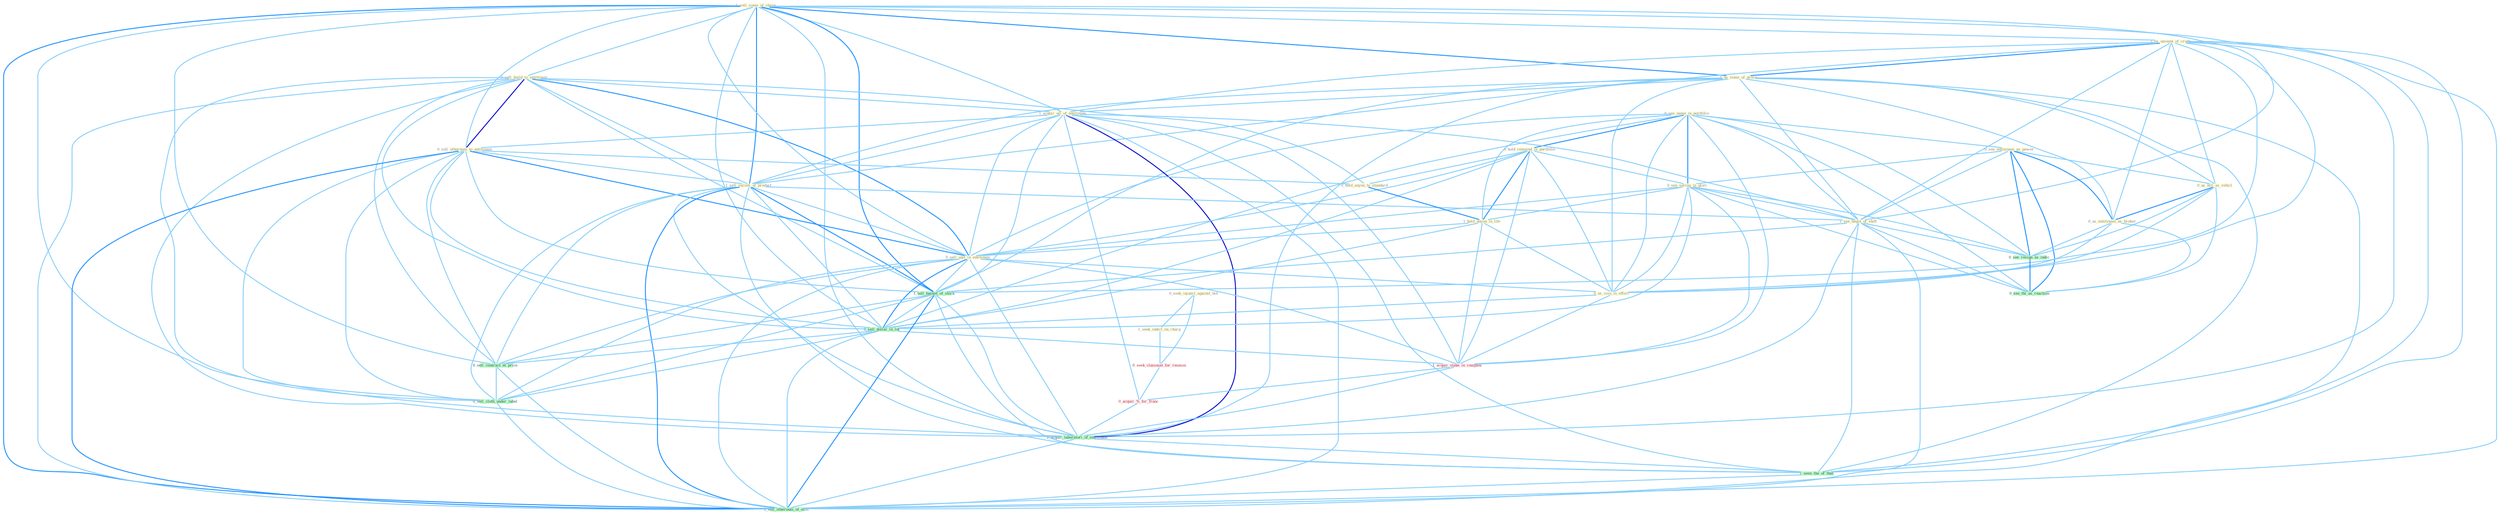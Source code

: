 Graph G{ 
    node
    [shape=polygon,style=filled,width=.5,height=.06,color="#BDFCC9",fixedsize=true,fontsize=4,
    fontcolor="#2f4f4f"];
    {node
    [color="#ffffe0", fontcolor="#8b7d6b"] "0_see_name_in_portfolio " "1_sell_some_of_share " "0_sell_build_to_entitynam " "0_see_entitynam_as_power " "1_us_amount_of_crude " "1_us_some_of_proce " "1_acquir_all_of_entitynam " "0_seek_injunct_against_bid " "0_hold_remaind_in_portfolio " "0_us_bill_as_vehicl " "0_sell_othernum_to_entitynam " "1_sell_varieti_of_product " "0_see_spring_in_glori " "0_us_entitynam_as_broker " "0_hold_anyon_to_standard " "1_hold_anyon_in_life " "1_see_begin_of_shift " "0_sell_unit_in_entitynam " "0_us_issu_in_effort " "1_seek_indict_on_charg "}
{node [color="#fff0f5", fontcolor="#b22222"] "0_seek_classmat_for_reunion " "1_acquir_stake_in_compani " "0_acquir_%_for_franc "}
edge [color="#B0E2FF"];

	"0_see_name_in_portfolio " -- "0_see_entitynam_as_power " [w="1", color="#87cefa" ];
	"0_see_name_in_portfolio " -- "0_hold_remaind_in_portfolio " [w="2", color="#1e90ff" , len=0.8];
	"0_see_name_in_portfolio " -- "0_see_spring_in_glori " [w="2", color="#1e90ff" , len=0.8];
	"0_see_name_in_portfolio " -- "1_hold_anyon_in_life " [w="1", color="#87cefa" ];
	"0_see_name_in_portfolio " -- "1_see_begin_of_shift " [w="1", color="#87cefa" ];
	"0_see_name_in_portfolio " -- "0_sell_unit_in_entitynam " [w="1", color="#87cefa" ];
	"0_see_name_in_portfolio " -- "0_us_issu_in_effort " [w="1", color="#87cefa" ];
	"0_see_name_in_portfolio " -- "0_sell_dollar_in_lot " [w="1", color="#87cefa" ];
	"0_see_name_in_portfolio " -- "0_see_resign_as_indic " [w="1", color="#87cefa" ];
	"0_see_name_in_portfolio " -- "1_acquir_stake_in_compani " [w="1", color="#87cefa" ];
	"0_see_name_in_portfolio " -- "0_see_thi_as_reaction " [w="1", color="#87cefa" ];
	"1_sell_some_of_share " -- "0_sell_build_to_entitynam " [w="1", color="#87cefa" ];
	"1_sell_some_of_share " -- "1_us_amount_of_crude " [w="1", color="#87cefa" ];
	"1_sell_some_of_share " -- "1_us_some_of_proce " [w="2", color="#1e90ff" , len=0.8];
	"1_sell_some_of_share " -- "1_acquir_all_of_entitynam " [w="1", color="#87cefa" ];
	"1_sell_some_of_share " -- "0_sell_othernum_to_entitynam " [w="1", color="#87cefa" ];
	"1_sell_some_of_share " -- "1_sell_varieti_of_product " [w="2", color="#1e90ff" , len=0.8];
	"1_sell_some_of_share " -- "1_see_begin_of_shift " [w="1", color="#87cefa" ];
	"1_sell_some_of_share " -- "0_sell_unit_in_entitynam " [w="1", color="#87cefa" ];
	"1_sell_some_of_share " -- "1_sell_basket_of_stock " [w="2", color="#1e90ff" , len=0.8];
	"1_sell_some_of_share " -- "0_sell_dollar_in_lot " [w="1", color="#87cefa" ];
	"1_sell_some_of_share " -- "0_sell_contract_at_price " [w="1", color="#87cefa" ];
	"1_sell_some_of_share " -- "1_acquir_laboratori_of_entitynam " [w="1", color="#87cefa" ];
	"1_sell_some_of_share " -- "0_sell_cloth_under_label " [w="1", color="#87cefa" ];
	"1_sell_some_of_share " -- "1_seen_the_of_that " [w="1", color="#87cefa" ];
	"1_sell_some_of_share " -- "1_sell_othernum_of_offic " [w="2", color="#1e90ff" , len=0.8];
	"0_sell_build_to_entitynam " -- "1_acquir_all_of_entitynam " [w="1", color="#87cefa" ];
	"0_sell_build_to_entitynam " -- "0_sell_othernum_to_entitynam " [w="3", color="#0000cd" , len=0.6];
	"0_sell_build_to_entitynam " -- "1_sell_varieti_of_product " [w="1", color="#87cefa" ];
	"0_sell_build_to_entitynam " -- "0_hold_anyon_to_standard " [w="1", color="#87cefa" ];
	"0_sell_build_to_entitynam " -- "0_sell_unit_in_entitynam " [w="2", color="#1e90ff" , len=0.8];
	"0_sell_build_to_entitynam " -- "1_sell_basket_of_stock " [w="1", color="#87cefa" ];
	"0_sell_build_to_entitynam " -- "0_sell_dollar_in_lot " [w="1", color="#87cefa" ];
	"0_sell_build_to_entitynam " -- "0_sell_contract_at_price " [w="1", color="#87cefa" ];
	"0_sell_build_to_entitynam " -- "1_acquir_laboratori_of_entitynam " [w="1", color="#87cefa" ];
	"0_sell_build_to_entitynam " -- "0_sell_cloth_under_label " [w="1", color="#87cefa" ];
	"0_sell_build_to_entitynam " -- "1_sell_othernum_of_offic " [w="1", color="#87cefa" ];
	"0_see_entitynam_as_power " -- "0_us_bill_as_vehicl " [w="1", color="#87cefa" ];
	"0_see_entitynam_as_power " -- "0_see_spring_in_glori " [w="1", color="#87cefa" ];
	"0_see_entitynam_as_power " -- "0_us_entitynam_as_broker " [w="2", color="#1e90ff" , len=0.8];
	"0_see_entitynam_as_power " -- "1_see_begin_of_shift " [w="1", color="#87cefa" ];
	"0_see_entitynam_as_power " -- "0_see_resign_as_indic " [w="2", color="#1e90ff" , len=0.8];
	"0_see_entitynam_as_power " -- "0_see_thi_as_reaction " [w="2", color="#1e90ff" , len=0.8];
	"1_us_amount_of_crude " -- "1_us_some_of_proce " [w="2", color="#1e90ff" , len=0.8];
	"1_us_amount_of_crude " -- "1_acquir_all_of_entitynam " [w="1", color="#87cefa" ];
	"1_us_amount_of_crude " -- "0_us_bill_as_vehicl " [w="1", color="#87cefa" ];
	"1_us_amount_of_crude " -- "1_sell_varieti_of_product " [w="1", color="#87cefa" ];
	"1_us_amount_of_crude " -- "0_us_entitynam_as_broker " [w="1", color="#87cefa" ];
	"1_us_amount_of_crude " -- "1_see_begin_of_shift " [w="1", color="#87cefa" ];
	"1_us_amount_of_crude " -- "0_us_issu_in_effort " [w="1", color="#87cefa" ];
	"1_us_amount_of_crude " -- "1_sell_basket_of_stock " [w="1", color="#87cefa" ];
	"1_us_amount_of_crude " -- "1_acquir_laboratori_of_entitynam " [w="1", color="#87cefa" ];
	"1_us_amount_of_crude " -- "1_seen_the_of_that " [w="1", color="#87cefa" ];
	"1_us_amount_of_crude " -- "1_sell_othernum_of_offic " [w="1", color="#87cefa" ];
	"1_us_some_of_proce " -- "1_acquir_all_of_entitynam " [w="1", color="#87cefa" ];
	"1_us_some_of_proce " -- "0_us_bill_as_vehicl " [w="1", color="#87cefa" ];
	"1_us_some_of_proce " -- "1_sell_varieti_of_product " [w="1", color="#87cefa" ];
	"1_us_some_of_proce " -- "0_us_entitynam_as_broker " [w="1", color="#87cefa" ];
	"1_us_some_of_proce " -- "1_see_begin_of_shift " [w="1", color="#87cefa" ];
	"1_us_some_of_proce " -- "0_us_issu_in_effort " [w="1", color="#87cefa" ];
	"1_us_some_of_proce " -- "1_sell_basket_of_stock " [w="1", color="#87cefa" ];
	"1_us_some_of_proce " -- "1_acquir_laboratori_of_entitynam " [w="1", color="#87cefa" ];
	"1_us_some_of_proce " -- "1_seen_the_of_that " [w="1", color="#87cefa" ];
	"1_us_some_of_proce " -- "1_sell_othernum_of_offic " [w="1", color="#87cefa" ];
	"1_acquir_all_of_entitynam " -- "0_sell_othernum_to_entitynam " [w="1", color="#87cefa" ];
	"1_acquir_all_of_entitynam " -- "1_sell_varieti_of_product " [w="1", color="#87cefa" ];
	"1_acquir_all_of_entitynam " -- "1_see_begin_of_shift " [w="1", color="#87cefa" ];
	"1_acquir_all_of_entitynam " -- "0_sell_unit_in_entitynam " [w="1", color="#87cefa" ];
	"1_acquir_all_of_entitynam " -- "1_sell_basket_of_stock " [w="1", color="#87cefa" ];
	"1_acquir_all_of_entitynam " -- "1_acquir_stake_in_compani " [w="1", color="#87cefa" ];
	"1_acquir_all_of_entitynam " -- "0_acquir_%_for_franc " [w="1", color="#87cefa" ];
	"1_acquir_all_of_entitynam " -- "1_acquir_laboratori_of_entitynam " [w="3", color="#0000cd" , len=0.6];
	"1_acquir_all_of_entitynam " -- "1_seen_the_of_that " [w="1", color="#87cefa" ];
	"1_acquir_all_of_entitynam " -- "1_sell_othernum_of_offic " [w="1", color="#87cefa" ];
	"0_seek_injunct_against_bid " -- "1_seek_indict_on_charg " [w="1", color="#87cefa" ];
	"0_seek_injunct_against_bid " -- "0_seek_classmat_for_reunion " [w="1", color="#87cefa" ];
	"0_hold_remaind_in_portfolio " -- "0_see_spring_in_glori " [w="1", color="#87cefa" ];
	"0_hold_remaind_in_portfolio " -- "0_hold_anyon_to_standard " [w="1", color="#87cefa" ];
	"0_hold_remaind_in_portfolio " -- "1_hold_anyon_in_life " [w="2", color="#1e90ff" , len=0.8];
	"0_hold_remaind_in_portfolio " -- "0_sell_unit_in_entitynam " [w="1", color="#87cefa" ];
	"0_hold_remaind_in_portfolio " -- "0_us_issu_in_effort " [w="1", color="#87cefa" ];
	"0_hold_remaind_in_portfolio " -- "0_sell_dollar_in_lot " [w="1", color="#87cefa" ];
	"0_hold_remaind_in_portfolio " -- "1_acquir_stake_in_compani " [w="1", color="#87cefa" ];
	"0_us_bill_as_vehicl " -- "0_us_entitynam_as_broker " [w="2", color="#1e90ff" , len=0.8];
	"0_us_bill_as_vehicl " -- "0_us_issu_in_effort " [w="1", color="#87cefa" ];
	"0_us_bill_as_vehicl " -- "0_see_resign_as_indic " [w="1", color="#87cefa" ];
	"0_us_bill_as_vehicl " -- "0_see_thi_as_reaction " [w="1", color="#87cefa" ];
	"0_sell_othernum_to_entitynam " -- "1_sell_varieti_of_product " [w="1", color="#87cefa" ];
	"0_sell_othernum_to_entitynam " -- "0_hold_anyon_to_standard " [w="1", color="#87cefa" ];
	"0_sell_othernum_to_entitynam " -- "0_sell_unit_in_entitynam " [w="2", color="#1e90ff" , len=0.8];
	"0_sell_othernum_to_entitynam " -- "1_sell_basket_of_stock " [w="1", color="#87cefa" ];
	"0_sell_othernum_to_entitynam " -- "0_sell_dollar_in_lot " [w="1", color="#87cefa" ];
	"0_sell_othernum_to_entitynam " -- "0_sell_contract_at_price " [w="1", color="#87cefa" ];
	"0_sell_othernum_to_entitynam " -- "1_acquir_laboratori_of_entitynam " [w="1", color="#87cefa" ];
	"0_sell_othernum_to_entitynam " -- "0_sell_cloth_under_label " [w="1", color="#87cefa" ];
	"0_sell_othernum_to_entitynam " -- "1_sell_othernum_of_offic " [w="2", color="#1e90ff" , len=0.8];
	"1_sell_varieti_of_product " -- "1_see_begin_of_shift " [w="1", color="#87cefa" ];
	"1_sell_varieti_of_product " -- "0_sell_unit_in_entitynam " [w="1", color="#87cefa" ];
	"1_sell_varieti_of_product " -- "1_sell_basket_of_stock " [w="2", color="#1e90ff" , len=0.8];
	"1_sell_varieti_of_product " -- "0_sell_dollar_in_lot " [w="1", color="#87cefa" ];
	"1_sell_varieti_of_product " -- "0_sell_contract_at_price " [w="1", color="#87cefa" ];
	"1_sell_varieti_of_product " -- "1_acquir_laboratori_of_entitynam " [w="1", color="#87cefa" ];
	"1_sell_varieti_of_product " -- "0_sell_cloth_under_label " [w="1", color="#87cefa" ];
	"1_sell_varieti_of_product " -- "1_seen_the_of_that " [w="1", color="#87cefa" ];
	"1_sell_varieti_of_product " -- "1_sell_othernum_of_offic " [w="2", color="#1e90ff" , len=0.8];
	"0_see_spring_in_glori " -- "1_hold_anyon_in_life " [w="1", color="#87cefa" ];
	"0_see_spring_in_glori " -- "1_see_begin_of_shift " [w="1", color="#87cefa" ];
	"0_see_spring_in_glori " -- "0_sell_unit_in_entitynam " [w="1", color="#87cefa" ];
	"0_see_spring_in_glori " -- "0_us_issu_in_effort " [w="1", color="#87cefa" ];
	"0_see_spring_in_glori " -- "0_sell_dollar_in_lot " [w="1", color="#87cefa" ];
	"0_see_spring_in_glori " -- "0_see_resign_as_indic " [w="1", color="#87cefa" ];
	"0_see_spring_in_glori " -- "1_acquir_stake_in_compani " [w="1", color="#87cefa" ];
	"0_see_spring_in_glori " -- "0_see_thi_as_reaction " [w="1", color="#87cefa" ];
	"0_us_entitynam_as_broker " -- "0_us_issu_in_effort " [w="1", color="#87cefa" ];
	"0_us_entitynam_as_broker " -- "0_see_resign_as_indic " [w="1", color="#87cefa" ];
	"0_us_entitynam_as_broker " -- "0_see_thi_as_reaction " [w="1", color="#87cefa" ];
	"0_hold_anyon_to_standard " -- "1_hold_anyon_in_life " [w="2", color="#1e90ff" , len=0.8];
	"1_hold_anyon_in_life " -- "0_sell_unit_in_entitynam " [w="1", color="#87cefa" ];
	"1_hold_anyon_in_life " -- "0_us_issu_in_effort " [w="1", color="#87cefa" ];
	"1_hold_anyon_in_life " -- "0_sell_dollar_in_lot " [w="1", color="#87cefa" ];
	"1_hold_anyon_in_life " -- "1_acquir_stake_in_compani " [w="1", color="#87cefa" ];
	"1_see_begin_of_shift " -- "1_sell_basket_of_stock " [w="1", color="#87cefa" ];
	"1_see_begin_of_shift " -- "0_see_resign_as_indic " [w="1", color="#87cefa" ];
	"1_see_begin_of_shift " -- "1_acquir_laboratori_of_entitynam " [w="1", color="#87cefa" ];
	"1_see_begin_of_shift " -- "1_seen_the_of_that " [w="1", color="#87cefa" ];
	"1_see_begin_of_shift " -- "1_sell_othernum_of_offic " [w="1", color="#87cefa" ];
	"1_see_begin_of_shift " -- "0_see_thi_as_reaction " [w="1", color="#87cefa" ];
	"0_sell_unit_in_entitynam " -- "0_us_issu_in_effort " [w="1", color="#87cefa" ];
	"0_sell_unit_in_entitynam " -- "1_sell_basket_of_stock " [w="1", color="#87cefa" ];
	"0_sell_unit_in_entitynam " -- "0_sell_dollar_in_lot " [w="2", color="#1e90ff" , len=0.8];
	"0_sell_unit_in_entitynam " -- "1_acquir_stake_in_compani " [w="1", color="#87cefa" ];
	"0_sell_unit_in_entitynam " -- "0_sell_contract_at_price " [w="1", color="#87cefa" ];
	"0_sell_unit_in_entitynam " -- "1_acquir_laboratori_of_entitynam " [w="1", color="#87cefa" ];
	"0_sell_unit_in_entitynam " -- "0_sell_cloth_under_label " [w="1", color="#87cefa" ];
	"0_sell_unit_in_entitynam " -- "1_sell_othernum_of_offic " [w="1", color="#87cefa" ];
	"0_us_issu_in_effort " -- "0_sell_dollar_in_lot " [w="1", color="#87cefa" ];
	"0_us_issu_in_effort " -- "1_acquir_stake_in_compani " [w="1", color="#87cefa" ];
	"1_seek_indict_on_charg " -- "0_seek_classmat_for_reunion " [w="1", color="#87cefa" ];
	"0_seek_classmat_for_reunion " -- "0_acquir_%_for_franc " [w="1", color="#87cefa" ];
	"1_sell_basket_of_stock " -- "0_sell_dollar_in_lot " [w="1", color="#87cefa" ];
	"1_sell_basket_of_stock " -- "0_sell_contract_at_price " [w="1", color="#87cefa" ];
	"1_sell_basket_of_stock " -- "1_acquir_laboratori_of_entitynam " [w="1", color="#87cefa" ];
	"1_sell_basket_of_stock " -- "0_sell_cloth_under_label " [w="1", color="#87cefa" ];
	"1_sell_basket_of_stock " -- "1_seen_the_of_that " [w="1", color="#87cefa" ];
	"1_sell_basket_of_stock " -- "1_sell_othernum_of_offic " [w="2", color="#1e90ff" , len=0.8];
	"0_sell_dollar_in_lot " -- "1_acquir_stake_in_compani " [w="1", color="#87cefa" ];
	"0_sell_dollar_in_lot " -- "0_sell_contract_at_price " [w="1", color="#87cefa" ];
	"0_sell_dollar_in_lot " -- "0_sell_cloth_under_label " [w="1", color="#87cefa" ];
	"0_sell_dollar_in_lot " -- "1_sell_othernum_of_offic " [w="1", color="#87cefa" ];
	"0_see_resign_as_indic " -- "0_see_thi_as_reaction " [w="2", color="#1e90ff" , len=0.8];
	"1_acquir_stake_in_compani " -- "0_acquir_%_for_franc " [w="1", color="#87cefa" ];
	"1_acquir_stake_in_compani " -- "1_acquir_laboratori_of_entitynam " [w="1", color="#87cefa" ];
	"0_acquir_%_for_franc " -- "1_acquir_laboratori_of_entitynam " [w="1", color="#87cefa" ];
	"0_sell_contract_at_price " -- "0_sell_cloth_under_label " [w="1", color="#87cefa" ];
	"0_sell_contract_at_price " -- "1_sell_othernum_of_offic " [w="1", color="#87cefa" ];
	"1_acquir_laboratori_of_entitynam " -- "1_seen_the_of_that " [w="1", color="#87cefa" ];
	"1_acquir_laboratori_of_entitynam " -- "1_sell_othernum_of_offic " [w="1", color="#87cefa" ];
	"0_sell_cloth_under_label " -- "1_sell_othernum_of_offic " [w="1", color="#87cefa" ];
	"1_seen_the_of_that " -- "1_sell_othernum_of_offic " [w="1", color="#87cefa" ];
}